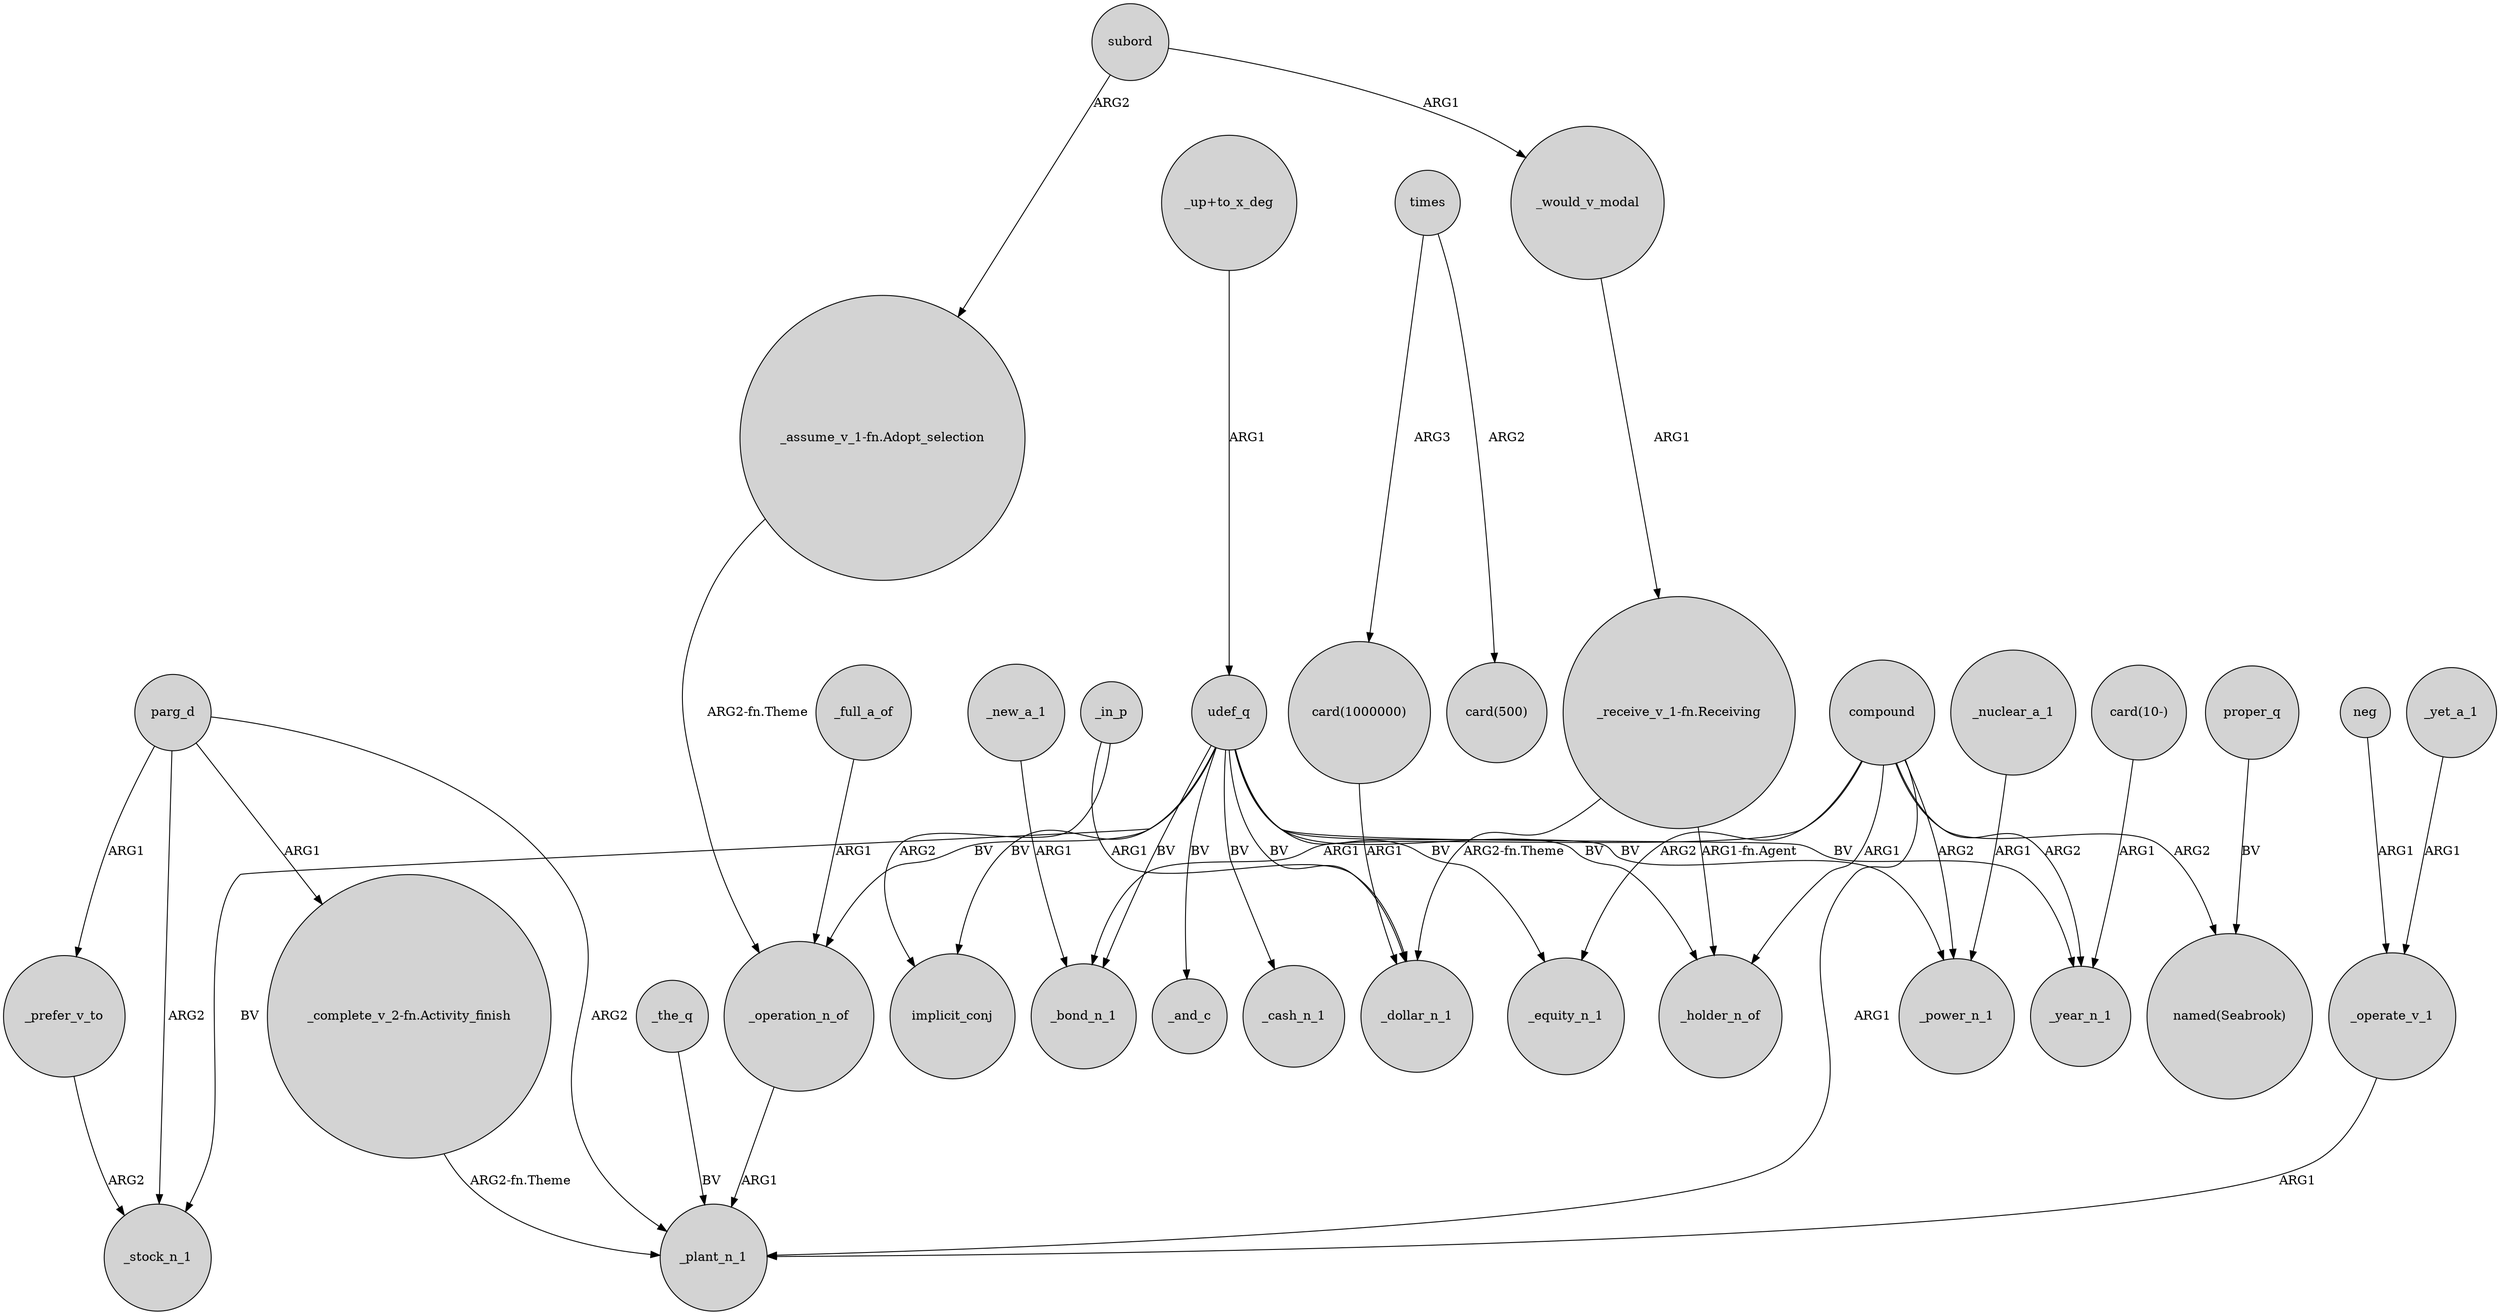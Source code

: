 digraph {
	node [shape=circle style=filled]
	"_assume_v_1-fn.Adopt_selection" -> _operation_n_of [label="ARG2-fn.Theme"]
	"card(1000000)" -> _dollar_n_1 [label=ARG1]
	_new_a_1 -> _bond_n_1 [label=ARG1]
	_operation_n_of -> _plant_n_1 [label=ARG1]
	"_up+to_x_deg" -> udef_q [label=ARG1]
	_the_q -> _plant_n_1 [label=BV]
	udef_q -> _cash_n_1 [label=BV]
	_full_a_of -> _operation_n_of [label=ARG1]
	compound -> _bond_n_1 [label=ARG1]
	neg -> _operate_v_1 [label=ARG1]
	parg_d -> _stock_n_1 [label=ARG2]
	compound -> _holder_n_of [label=ARG1]
	compound -> _plant_n_1 [label=ARG1]
	compound -> _equity_n_1 [label=ARG2]
	udef_q -> implicit_conj [label=BV]
	"_receive_v_1-fn.Receiving" -> _dollar_n_1 [label="ARG2-fn.Theme"]
	proper_q -> "named(Seabrook)" [label=BV]
	"card(10-)" -> _year_n_1 [label=ARG1]
	parg_d -> _plant_n_1 [label=ARG2]
	_would_v_modal -> "_receive_v_1-fn.Receiving" [label=ARG1]
	udef_q -> _bond_n_1 [label=BV]
	udef_q -> _stock_n_1 [label=BV]
	_nuclear_a_1 -> _power_n_1 [label=ARG1]
	times -> "card(1000000)" [label=ARG3]
	udef_q -> _equity_n_1 [label=BV]
	times -> "card(500)" [label=ARG2]
	compound -> _power_n_1 [label=ARG2]
	udef_q -> _holder_n_of [label=BV]
	parg_d -> "_complete_v_2-fn.Activity_finish" [label=ARG1]
	"_receive_v_1-fn.Receiving" -> _holder_n_of [label="ARG1-fn.Agent"]
	parg_d -> _prefer_v_to [label=ARG1]
	compound -> _year_n_1 [label=ARG2]
	_prefer_v_to -> _stock_n_1 [label=ARG2]
	"_complete_v_2-fn.Activity_finish" -> _plant_n_1 [label="ARG2-fn.Theme"]
	_in_p -> _dollar_n_1 [label=ARG1]
	_in_p -> implicit_conj [label=ARG2]
	udef_q -> _year_n_1 [label=BV]
	compound -> "named(Seabrook)" [label=ARG2]
	subord -> "_assume_v_1-fn.Adopt_selection" [label=ARG2]
	udef_q -> _and_c [label=BV]
	udef_q -> _power_n_1 [label=BV]
	udef_q -> _operation_n_of [label=BV]
	_operate_v_1 -> _plant_n_1 [label=ARG1]
	udef_q -> _dollar_n_1 [label=BV]
	_yet_a_1 -> _operate_v_1 [label=ARG1]
	subord -> _would_v_modal [label=ARG1]
}
